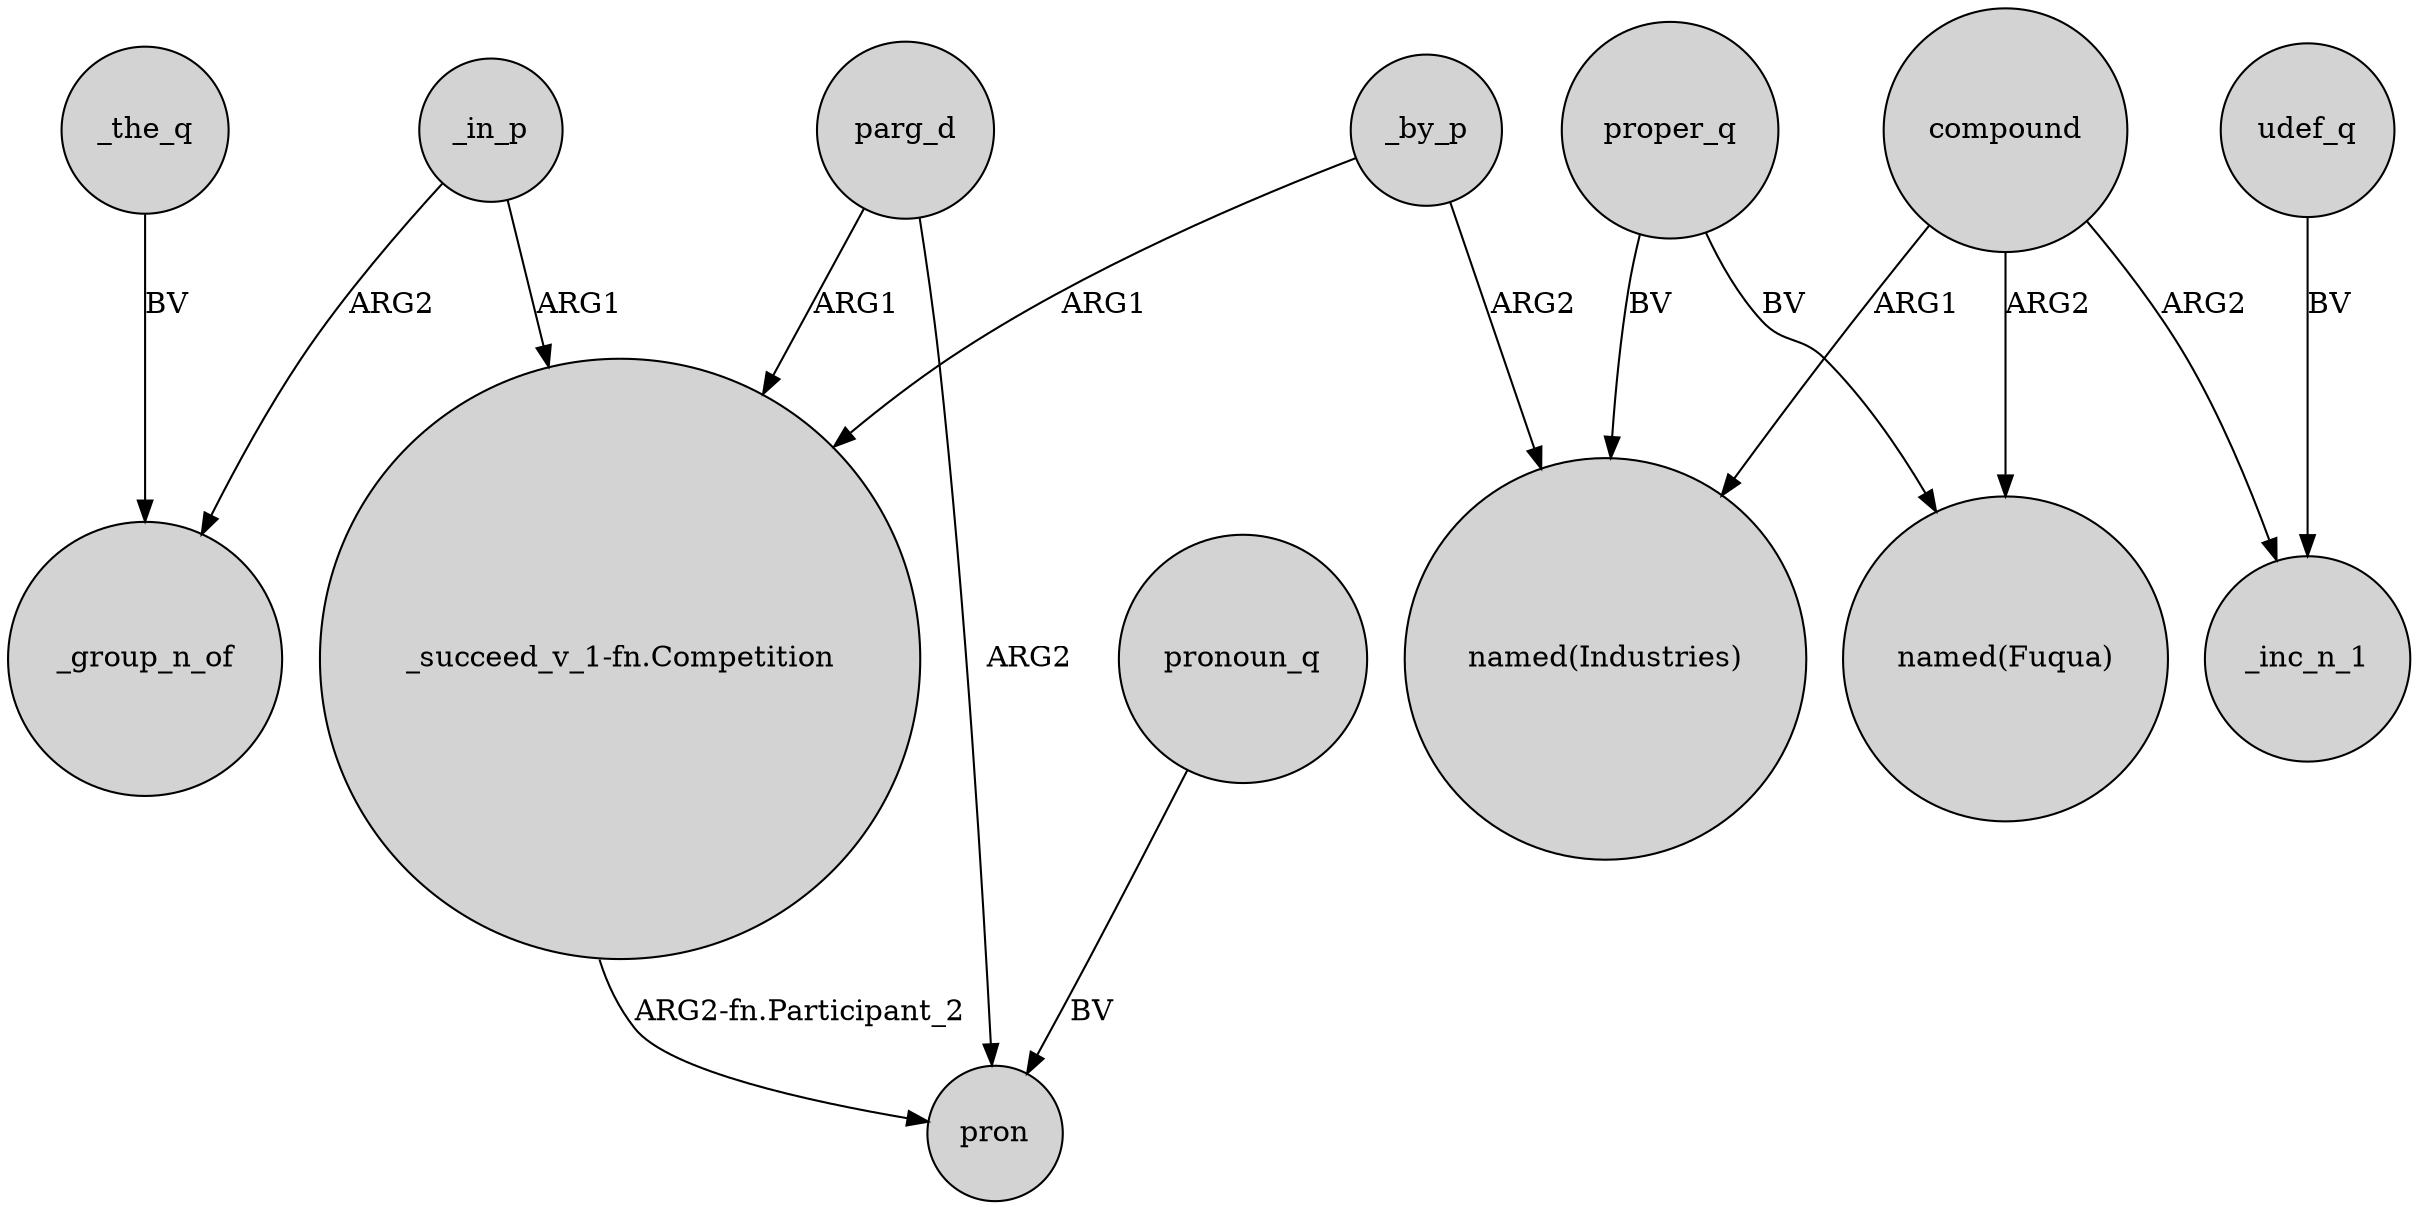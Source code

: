 digraph {
	node [shape=circle style=filled]
	_in_p -> _group_n_of [label=ARG2]
	proper_q -> "named(Industries)" [label=BV]
	parg_d -> pron [label=ARG2]
	_the_q -> _group_n_of [label=BV]
	parg_d -> "_succeed_v_1-fn.Competition" [label=ARG1]
	_by_p -> "_succeed_v_1-fn.Competition" [label=ARG1]
	_in_p -> "_succeed_v_1-fn.Competition" [label=ARG1]
	_by_p -> "named(Industries)" [label=ARG2]
	compound -> "named(Fuqua)" [label=ARG2]
	proper_q -> "named(Fuqua)" [label=BV]
	pronoun_q -> pron [label=BV]
	udef_q -> _inc_n_1 [label=BV]
	compound -> "named(Industries)" [label=ARG1]
	"_succeed_v_1-fn.Competition" -> pron [label="ARG2-fn.Participant_2"]
	compound -> _inc_n_1 [label=ARG2]
}
